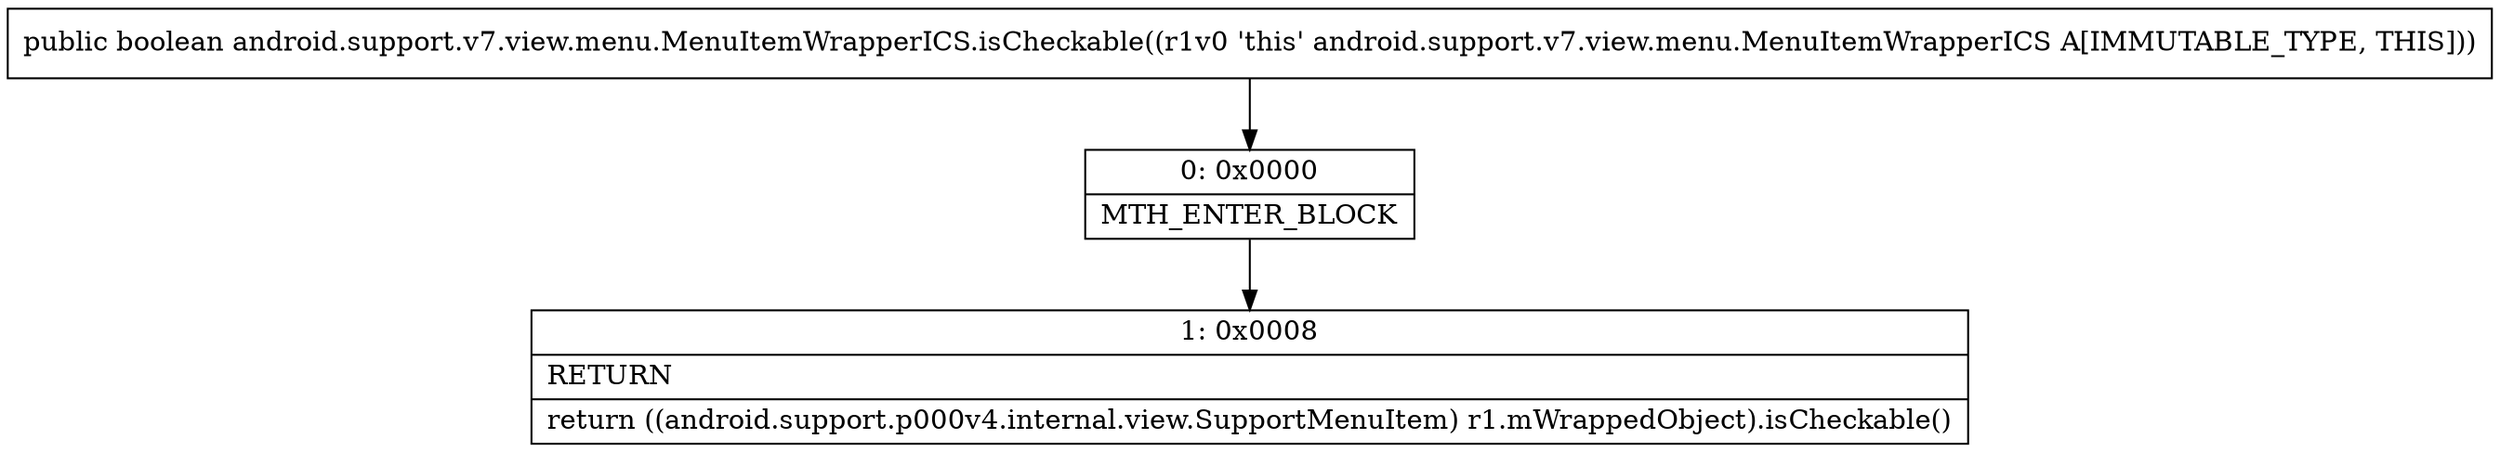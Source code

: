 digraph "CFG forandroid.support.v7.view.menu.MenuItemWrapperICS.isCheckable()Z" {
Node_0 [shape=record,label="{0\:\ 0x0000|MTH_ENTER_BLOCK\l}"];
Node_1 [shape=record,label="{1\:\ 0x0008|RETURN\l|return ((android.support.p000v4.internal.view.SupportMenuItem) r1.mWrappedObject).isCheckable()\l}"];
MethodNode[shape=record,label="{public boolean android.support.v7.view.menu.MenuItemWrapperICS.isCheckable((r1v0 'this' android.support.v7.view.menu.MenuItemWrapperICS A[IMMUTABLE_TYPE, THIS])) }"];
MethodNode -> Node_0;
Node_0 -> Node_1;
}


